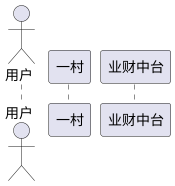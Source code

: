 @startuml
'https://plantuml.com/sequence-diagram

actor 用户 as user
participant 一村 as yicun
participant 业财中台 as zt
'
'
'user -> yicun : <<编辑主数据>>
'activate yicun
'yicun -> zt : 推送主数据
'activate zt
'zt -->yicun : 推送结果
'
'yicun --> user : 展示结果
'deactivate yicun
'zt ->> nc ** : 尝试匹配
'activate nc
'alt 匹配成功
'    nc --> zt : 成功
'else 匹配失败
'    nc --> zt : 请人工匹配
'end
'deactivate nc
'deactivate zt
@enduml
